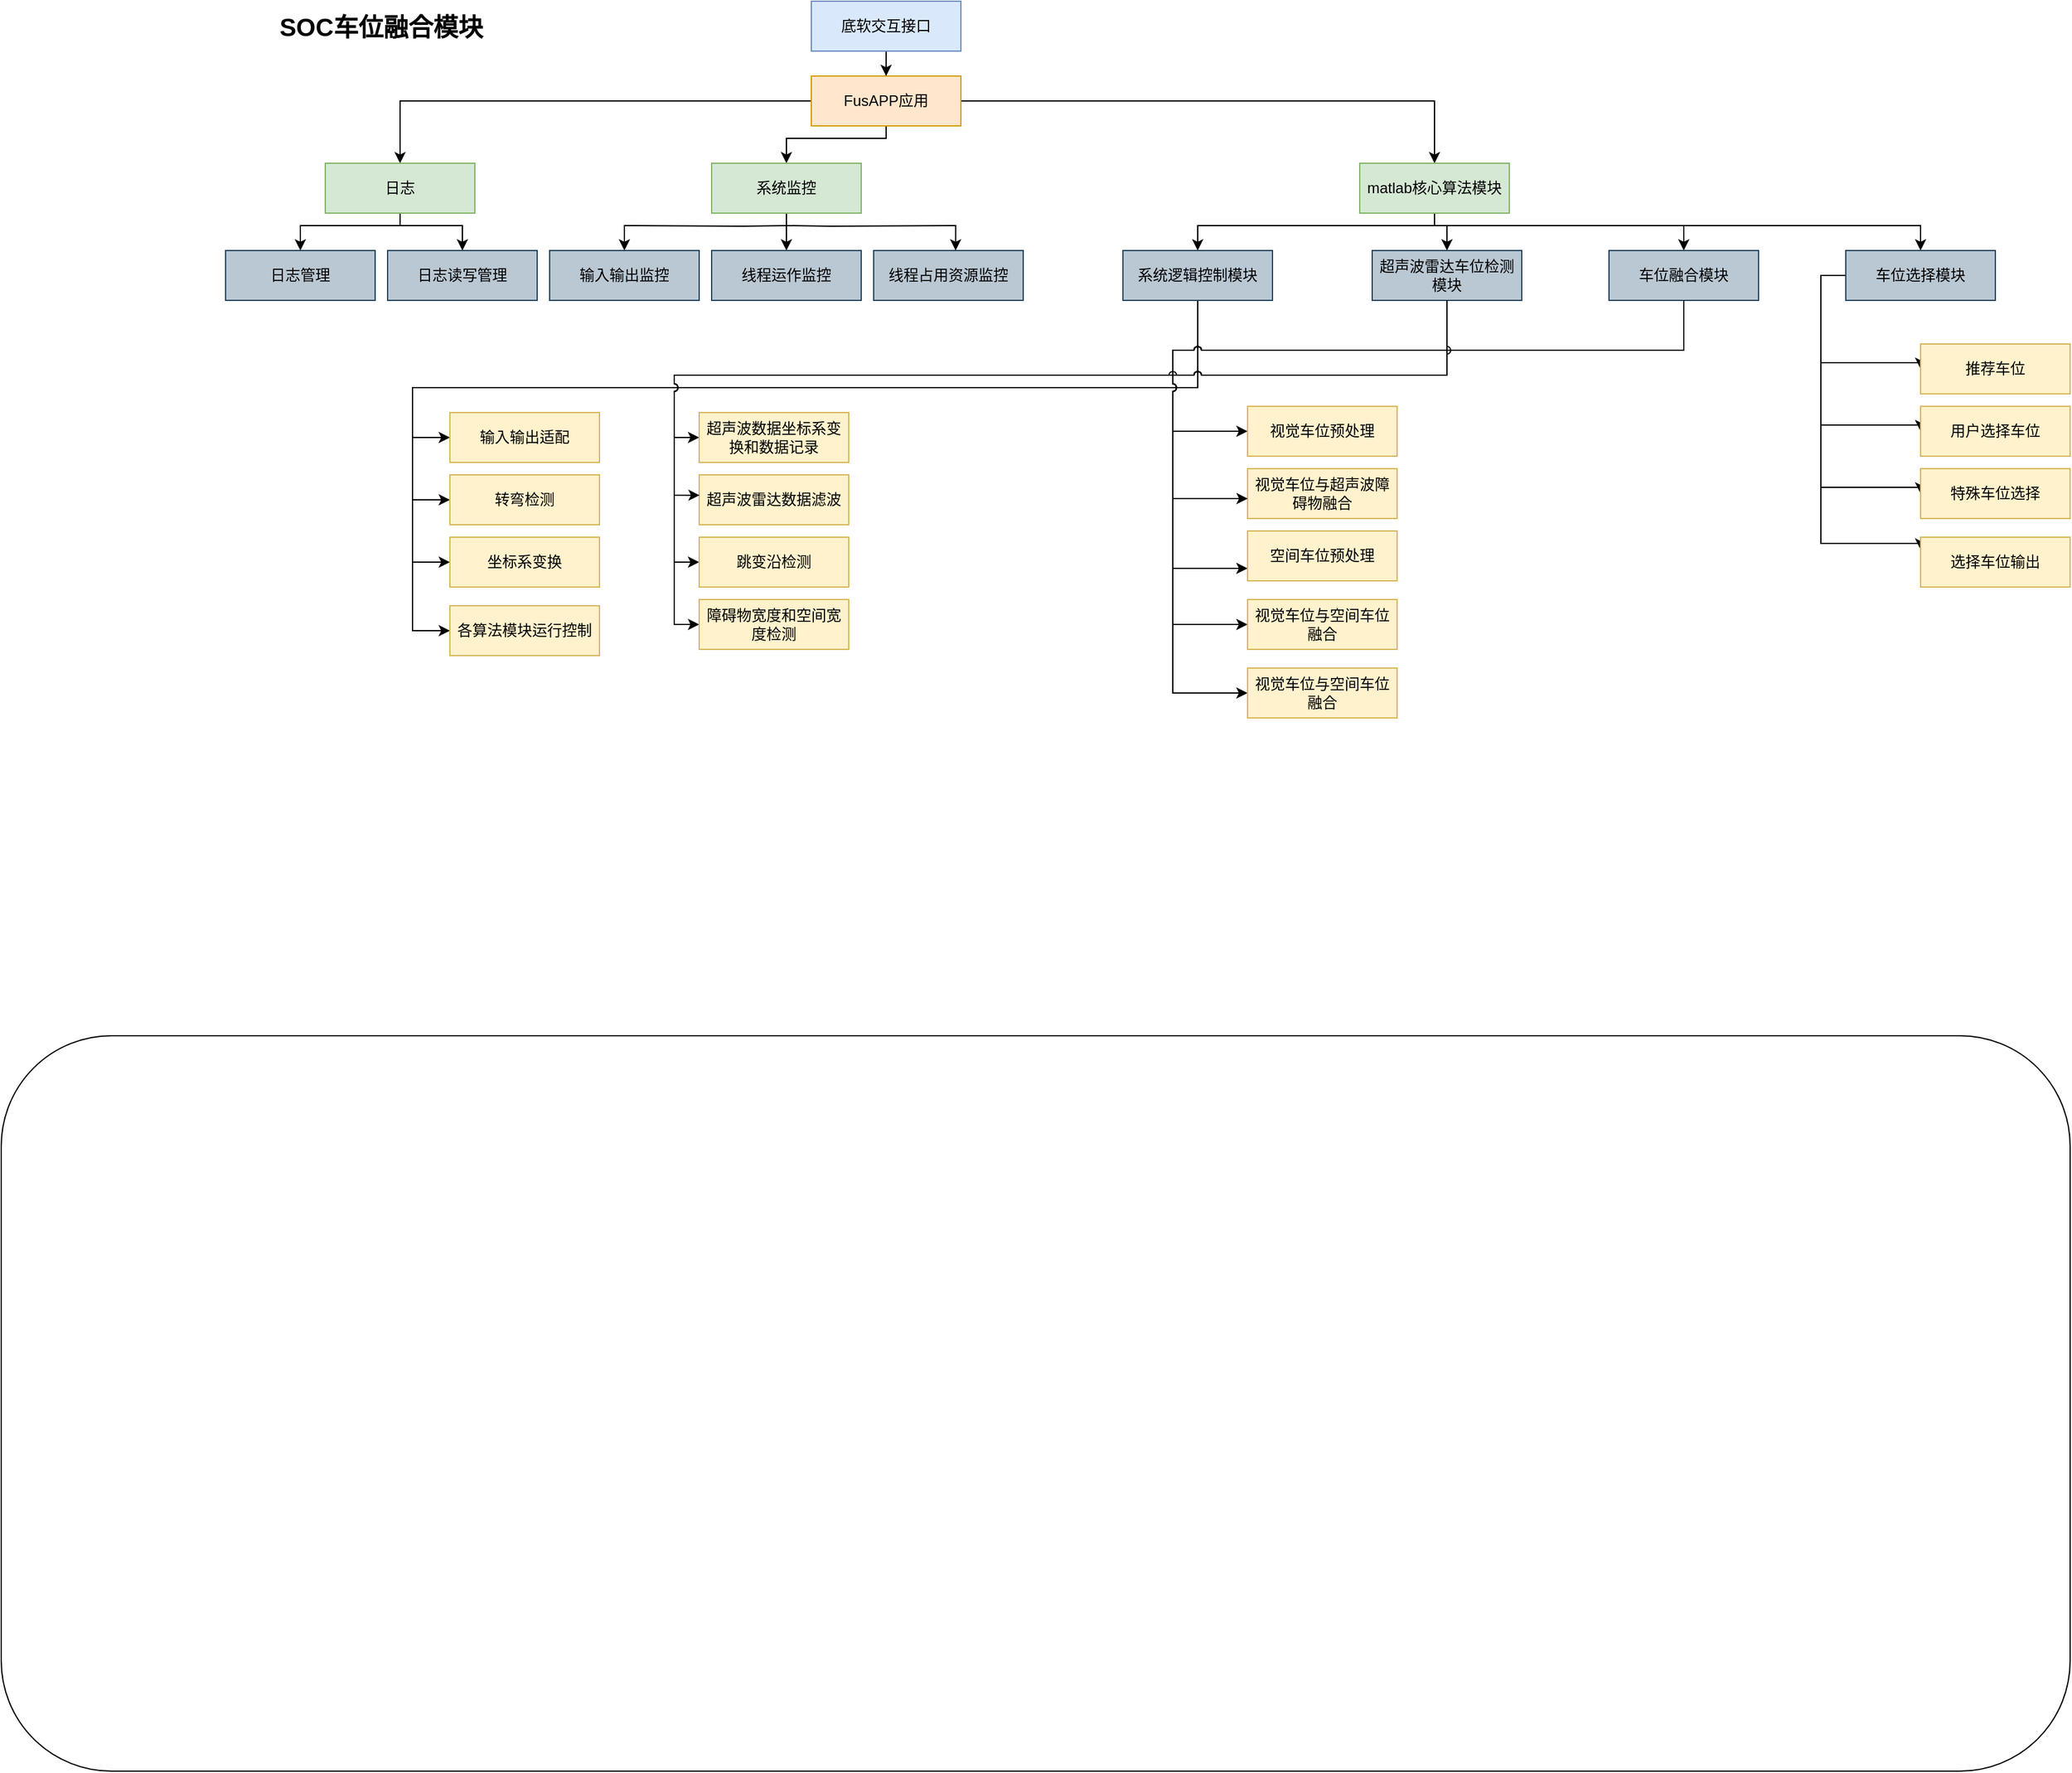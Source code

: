<mxfile version="22.1.17" type="github">
  <diagram name="第 1 页" id="v2VoE6i0zB2rasKz2DNC">
    <mxGraphModel dx="2074" dy="623" grid="1" gridSize="10" guides="1" tooltips="1" connect="1" arrows="1" fold="1" page="1" pageScale="1" pageWidth="827" pageHeight="1169" math="0" shadow="0">
      <root>
        <mxCell id="0" />
        <mxCell id="1" parent="0" />
        <mxCell id="D35mGMn1QWTD8DkZdU1f-2" value="" style="rounded=1;whiteSpace=wrap;html=1;" vertex="1" parent="1">
          <mxGeometry x="-280" y="950" width="1660" height="590" as="geometry" />
        </mxCell>
        <mxCell id="D35mGMn1QWTD8DkZdU1f-3" value="" style="edgeStyle=orthogonalEdgeStyle;rounded=0;orthogonalLoop=1;jettySize=auto;html=1;" edge="1" parent="1" source="D35mGMn1QWTD8DkZdU1f-4" target="D35mGMn1QWTD8DkZdU1f-8">
          <mxGeometry relative="1" as="geometry" />
        </mxCell>
        <mxCell id="D35mGMn1QWTD8DkZdU1f-4" value="底软交互接口" style="rounded=0;whiteSpace=wrap;html=1;fillColor=#dae8fc;strokeColor=#6c8ebf;" vertex="1" parent="1">
          <mxGeometry x="370" y="120" width="120" height="40" as="geometry" />
        </mxCell>
        <mxCell id="D35mGMn1QWTD8DkZdU1f-5" style="edgeStyle=orthogonalEdgeStyle;rounded=0;orthogonalLoop=1;jettySize=auto;html=1;entryX=0.5;entryY=0;entryDx=0;entryDy=0;" edge="1" parent="1" source="D35mGMn1QWTD8DkZdU1f-8" target="D35mGMn1QWTD8DkZdU1f-11">
          <mxGeometry relative="1" as="geometry" />
        </mxCell>
        <mxCell id="D35mGMn1QWTD8DkZdU1f-6" style="edgeStyle=orthogonalEdgeStyle;rounded=0;orthogonalLoop=1;jettySize=auto;html=1;" edge="1" parent="1" source="D35mGMn1QWTD8DkZdU1f-8" target="D35mGMn1QWTD8DkZdU1f-16">
          <mxGeometry relative="1" as="geometry" />
        </mxCell>
        <mxCell id="D35mGMn1QWTD8DkZdU1f-7" style="edgeStyle=orthogonalEdgeStyle;rounded=0;orthogonalLoop=1;jettySize=auto;html=1;" edge="1" parent="1" source="D35mGMn1QWTD8DkZdU1f-8" target="D35mGMn1QWTD8DkZdU1f-19">
          <mxGeometry relative="1" as="geometry">
            <Array as="points">
              <mxPoint x="430" y="230" />
              <mxPoint x="350" y="230" />
            </Array>
          </mxGeometry>
        </mxCell>
        <mxCell id="D35mGMn1QWTD8DkZdU1f-8" value="FusAPP应用" style="rounded=0;whiteSpace=wrap;html=1;fillColor=#ffe6cc;strokeColor=#d79b00;" vertex="1" parent="1">
          <mxGeometry x="370" y="180" width="120" height="40" as="geometry" />
        </mxCell>
        <mxCell id="D35mGMn1QWTD8DkZdU1f-9" style="edgeStyle=orthogonalEdgeStyle;rounded=0;orthogonalLoop=1;jettySize=auto;html=1;entryX=0.5;entryY=0;entryDx=0;entryDy=0;" edge="1" parent="1" source="D35mGMn1QWTD8DkZdU1f-11" target="D35mGMn1QWTD8DkZdU1f-24">
          <mxGeometry relative="1" as="geometry">
            <Array as="points">
              <mxPoint x="40" y="300" />
              <mxPoint x="-40" y="300" />
            </Array>
          </mxGeometry>
        </mxCell>
        <mxCell id="D35mGMn1QWTD8DkZdU1f-10" style="edgeStyle=orthogonalEdgeStyle;rounded=0;orthogonalLoop=1;jettySize=auto;html=1;" edge="1" parent="1" source="D35mGMn1QWTD8DkZdU1f-11" target="D35mGMn1QWTD8DkZdU1f-25">
          <mxGeometry relative="1" as="geometry">
            <Array as="points">
              <mxPoint x="40" y="300" />
              <mxPoint x="90" y="300" />
            </Array>
          </mxGeometry>
        </mxCell>
        <mxCell id="D35mGMn1QWTD8DkZdU1f-11" value="日志" style="rounded=0;whiteSpace=wrap;html=1;fillColor=#d5e8d4;strokeColor=#82b366;" vertex="1" parent="1">
          <mxGeometry x="-20" y="250" width="120" height="40" as="geometry" />
        </mxCell>
        <mxCell id="D35mGMn1QWTD8DkZdU1f-41" style="edgeStyle=orthogonalEdgeStyle;rounded=0;orthogonalLoop=1;jettySize=auto;html=1;entryX=0.5;entryY=0;entryDx=0;entryDy=0;" edge="1" parent="1" source="D35mGMn1QWTD8DkZdU1f-16" target="D35mGMn1QWTD8DkZdU1f-20">
          <mxGeometry relative="1" as="geometry">
            <Array as="points">
              <mxPoint x="870" y="300" />
              <mxPoint x="680" y="300" />
            </Array>
          </mxGeometry>
        </mxCell>
        <mxCell id="D35mGMn1QWTD8DkZdU1f-42" style="edgeStyle=orthogonalEdgeStyle;rounded=0;orthogonalLoop=1;jettySize=auto;html=1;entryX=0.5;entryY=0;entryDx=0;entryDy=0;" edge="1" parent="1" source="D35mGMn1QWTD8DkZdU1f-16" target="D35mGMn1QWTD8DkZdU1f-21">
          <mxGeometry relative="1" as="geometry">
            <Array as="points">
              <mxPoint x="870" y="300" />
              <mxPoint x="880" y="300" />
            </Array>
          </mxGeometry>
        </mxCell>
        <mxCell id="D35mGMn1QWTD8DkZdU1f-43" style="edgeStyle=orthogonalEdgeStyle;rounded=0;orthogonalLoop=1;jettySize=auto;html=1;entryX=0.5;entryY=0;entryDx=0;entryDy=0;" edge="1" parent="1" source="D35mGMn1QWTD8DkZdU1f-16" target="D35mGMn1QWTD8DkZdU1f-22">
          <mxGeometry relative="1" as="geometry">
            <Array as="points">
              <mxPoint x="870" y="300" />
              <mxPoint x="1070" y="300" />
            </Array>
          </mxGeometry>
        </mxCell>
        <mxCell id="D35mGMn1QWTD8DkZdU1f-44" style="edgeStyle=orthogonalEdgeStyle;rounded=0;orthogonalLoop=1;jettySize=auto;html=1;entryX=0.5;entryY=0;entryDx=0;entryDy=0;" edge="1" parent="1" source="D35mGMn1QWTD8DkZdU1f-16" target="D35mGMn1QWTD8DkZdU1f-23">
          <mxGeometry relative="1" as="geometry">
            <Array as="points">
              <mxPoint x="870" y="300" />
              <mxPoint x="1260" y="300" />
            </Array>
          </mxGeometry>
        </mxCell>
        <mxCell id="D35mGMn1QWTD8DkZdU1f-16" value="matlab核心算法模块" style="rounded=0;whiteSpace=wrap;html=1;fillColor=#d5e8d4;strokeColor=#82b366;" vertex="1" parent="1">
          <mxGeometry x="810" y="250" width="120" height="40" as="geometry" />
        </mxCell>
        <mxCell id="D35mGMn1QWTD8DkZdU1f-17" style="edgeStyle=orthogonalEdgeStyle;rounded=0;orthogonalLoop=1;jettySize=auto;html=1;entryX=0.5;entryY=0;entryDx=0;entryDy=0;" edge="1" parent="1" target="D35mGMn1QWTD8DkZdU1f-26">
          <mxGeometry relative="1" as="geometry">
            <mxPoint x="210" y="310" as="targetPoint" />
            <mxPoint x="350" y="300" as="sourcePoint" />
          </mxGeometry>
        </mxCell>
        <mxCell id="D35mGMn1QWTD8DkZdU1f-18" style="edgeStyle=orthogonalEdgeStyle;rounded=0;orthogonalLoop=1;jettySize=auto;html=1;entryX=0.5;entryY=0;entryDx=0;entryDy=0;" edge="1" parent="1" source="D35mGMn1QWTD8DkZdU1f-19" target="D35mGMn1QWTD8DkZdU1f-27">
          <mxGeometry relative="1" as="geometry" />
        </mxCell>
        <mxCell id="D35mGMn1QWTD8DkZdU1f-19" value="系统监控" style="rounded=0;whiteSpace=wrap;html=1;fillColor=#d5e8d4;strokeColor=#82b366;" vertex="1" parent="1">
          <mxGeometry x="290" y="250" width="120" height="40" as="geometry" />
        </mxCell>
        <mxCell id="D35mGMn1QWTD8DkZdU1f-62" style="edgeStyle=orthogonalEdgeStyle;rounded=0;orthogonalLoop=1;jettySize=auto;html=1;entryX=0;entryY=0.5;entryDx=0;entryDy=0;jumpStyle=arc;" edge="1" parent="1" source="D35mGMn1QWTD8DkZdU1f-20" target="D35mGMn1QWTD8DkZdU1f-61">
          <mxGeometry relative="1" as="geometry">
            <Array as="points">
              <mxPoint x="680" y="430" />
              <mxPoint x="50" y="430" />
              <mxPoint x="50" y="625" />
            </Array>
          </mxGeometry>
        </mxCell>
        <mxCell id="D35mGMn1QWTD8DkZdU1f-63" style="edgeStyle=orthogonalEdgeStyle;rounded=0;orthogonalLoop=1;jettySize=auto;html=1;entryX=0;entryY=0.5;entryDx=0;entryDy=0;jumpStyle=arc;" edge="1" parent="1" source="D35mGMn1QWTD8DkZdU1f-20" target="D35mGMn1QWTD8DkZdU1f-60">
          <mxGeometry relative="1" as="geometry">
            <Array as="points">
              <mxPoint x="680" y="430" />
              <mxPoint x="50" y="430" />
              <mxPoint x="50" y="570" />
            </Array>
          </mxGeometry>
        </mxCell>
        <mxCell id="D35mGMn1QWTD8DkZdU1f-64" style="edgeStyle=orthogonalEdgeStyle;rounded=0;orthogonalLoop=1;jettySize=auto;html=1;entryX=0;entryY=0.5;entryDx=0;entryDy=0;jumpStyle=arc;" edge="1" parent="1" source="D35mGMn1QWTD8DkZdU1f-20" target="D35mGMn1QWTD8DkZdU1f-57">
          <mxGeometry relative="1" as="geometry">
            <Array as="points">
              <mxPoint x="680" y="430" />
              <mxPoint x="50" y="430" />
              <mxPoint x="50" y="520" />
            </Array>
          </mxGeometry>
        </mxCell>
        <mxCell id="D35mGMn1QWTD8DkZdU1f-65" style="edgeStyle=orthogonalEdgeStyle;rounded=0;orthogonalLoop=1;jettySize=auto;html=1;entryX=0;entryY=0.5;entryDx=0;entryDy=0;jumpStyle=arc;" edge="1" parent="1" source="D35mGMn1QWTD8DkZdU1f-20" target="D35mGMn1QWTD8DkZdU1f-58">
          <mxGeometry relative="1" as="geometry">
            <Array as="points">
              <mxPoint x="680" y="430" />
              <mxPoint x="50" y="430" />
              <mxPoint x="50" y="470" />
            </Array>
          </mxGeometry>
        </mxCell>
        <mxCell id="D35mGMn1QWTD8DkZdU1f-20" value="系统逻辑控制模块" style="rounded=0;whiteSpace=wrap;html=1;fillColor=#bac8d3;strokeColor=#23445d;" vertex="1" parent="1">
          <mxGeometry x="620" y="320" width="120" height="40" as="geometry" />
        </mxCell>
        <mxCell id="D35mGMn1QWTD8DkZdU1f-72" style="edgeStyle=orthogonalEdgeStyle;rounded=0;orthogonalLoop=1;jettySize=auto;html=1;entryX=0;entryY=0.5;entryDx=0;entryDy=0;jumpStyle=arc;" edge="1" parent="1" source="D35mGMn1QWTD8DkZdU1f-21" target="D35mGMn1QWTD8DkZdU1f-66">
          <mxGeometry relative="1" as="geometry">
            <Array as="points">
              <mxPoint x="880" y="420" />
              <mxPoint x="260" y="420" />
              <mxPoint x="260" y="470" />
            </Array>
          </mxGeometry>
        </mxCell>
        <mxCell id="D35mGMn1QWTD8DkZdU1f-74" style="edgeStyle=orthogonalEdgeStyle;rounded=0;orthogonalLoop=1;jettySize=auto;html=1;entryX=0;entryY=0.5;entryDx=0;entryDy=0;jumpStyle=arc;" edge="1" parent="1" source="D35mGMn1QWTD8DkZdU1f-21" target="D35mGMn1QWTD8DkZdU1f-68">
          <mxGeometry relative="1" as="geometry">
            <Array as="points">
              <mxPoint x="880" y="420" />
              <mxPoint x="260" y="420" />
              <mxPoint x="260" y="570" />
            </Array>
          </mxGeometry>
        </mxCell>
        <mxCell id="D35mGMn1QWTD8DkZdU1f-75" style="edgeStyle=orthogonalEdgeStyle;rounded=0;orthogonalLoop=1;jettySize=auto;html=1;entryX=0;entryY=0.5;entryDx=0;entryDy=0;jumpStyle=arc;" edge="1" parent="1" source="D35mGMn1QWTD8DkZdU1f-21" target="D35mGMn1QWTD8DkZdU1f-70">
          <mxGeometry relative="1" as="geometry">
            <Array as="points">
              <mxPoint x="880" y="420" />
              <mxPoint x="260" y="420" />
              <mxPoint x="260" y="620" />
            </Array>
          </mxGeometry>
        </mxCell>
        <mxCell id="D35mGMn1QWTD8DkZdU1f-21" value="超声波雷达车位检测模块" style="rounded=0;whiteSpace=wrap;html=1;fillColor=#bac8d3;strokeColor=#23445d;" vertex="1" parent="1">
          <mxGeometry x="820" y="320" width="120" height="40" as="geometry" />
        </mxCell>
        <mxCell id="D35mGMn1QWTD8DkZdU1f-49" style="edgeStyle=orthogonalEdgeStyle;rounded=0;orthogonalLoop=1;jettySize=auto;html=1;entryX=0;entryY=0.5;entryDx=0;entryDy=0;jumpStyle=arc;" edge="1" parent="1" source="D35mGMn1QWTD8DkZdU1f-22" target="D35mGMn1QWTD8DkZdU1f-45">
          <mxGeometry relative="1" as="geometry">
            <Array as="points">
              <mxPoint x="1070" y="400" />
              <mxPoint x="660" y="400" />
              <mxPoint x="660" y="465" />
            </Array>
          </mxGeometry>
        </mxCell>
        <mxCell id="D35mGMn1QWTD8DkZdU1f-51" style="edgeStyle=orthogonalEdgeStyle;rounded=0;orthogonalLoop=1;jettySize=auto;html=1;entryX=0;entryY=0.5;entryDx=0;entryDy=0;jumpStyle=arc;" edge="1" parent="1" source="D35mGMn1QWTD8DkZdU1f-22" target="D35mGMn1QWTD8DkZdU1f-47">
          <mxGeometry relative="1" as="geometry">
            <Array as="points">
              <mxPoint x="1070" y="400" />
              <mxPoint x="660" y="400" />
              <mxPoint x="660" y="620" />
            </Array>
          </mxGeometry>
        </mxCell>
        <mxCell id="D35mGMn1QWTD8DkZdU1f-52" style="edgeStyle=orthogonalEdgeStyle;rounded=0;orthogonalLoop=1;jettySize=auto;html=1;entryX=0;entryY=0.5;entryDx=0;entryDy=0;jumpStyle=arc;" edge="1" parent="1" source="D35mGMn1QWTD8DkZdU1f-22" target="D35mGMn1QWTD8DkZdU1f-48">
          <mxGeometry relative="1" as="geometry">
            <Array as="points">
              <mxPoint x="1070" y="400" />
              <mxPoint x="660" y="400" />
              <mxPoint x="660" y="675" />
            </Array>
          </mxGeometry>
        </mxCell>
        <mxCell id="D35mGMn1QWTD8DkZdU1f-71" style="edgeStyle=orthogonalEdgeStyle;rounded=0;orthogonalLoop=1;jettySize=auto;html=1;entryX=0;entryY=0.75;entryDx=0;entryDy=0;jumpStyle=arc;" edge="1" parent="1" source="D35mGMn1QWTD8DkZdU1f-22" target="D35mGMn1QWTD8DkZdU1f-69">
          <mxGeometry relative="1" as="geometry">
            <Array as="points">
              <mxPoint x="1070" y="400" />
              <mxPoint x="660" y="400" />
              <mxPoint x="660" y="575" />
            </Array>
          </mxGeometry>
        </mxCell>
        <mxCell id="D35mGMn1QWTD8DkZdU1f-22" value="车位融合模块" style="rounded=0;whiteSpace=wrap;html=1;fillColor=#bac8d3;strokeColor=#23445d;" vertex="1" parent="1">
          <mxGeometry x="1010" y="320" width="120" height="40" as="geometry" />
        </mxCell>
        <mxCell id="D35mGMn1QWTD8DkZdU1f-53" style="edgeStyle=orthogonalEdgeStyle;rounded=0;orthogonalLoop=1;jettySize=auto;html=1;entryX=0;entryY=0.5;entryDx=0;entryDy=0;" edge="1" parent="1" source="D35mGMn1QWTD8DkZdU1f-23" target="D35mGMn1QWTD8DkZdU1f-32">
          <mxGeometry relative="1" as="geometry">
            <Array as="points">
              <mxPoint x="1180" y="340" />
              <mxPoint x="1180" y="410" />
            </Array>
          </mxGeometry>
        </mxCell>
        <mxCell id="D35mGMn1QWTD8DkZdU1f-54" style="edgeStyle=orthogonalEdgeStyle;rounded=0;orthogonalLoop=1;jettySize=auto;html=1;entryX=0;entryY=0.5;entryDx=0;entryDy=0;" edge="1" parent="1" source="D35mGMn1QWTD8DkZdU1f-23" target="D35mGMn1QWTD8DkZdU1f-34">
          <mxGeometry relative="1" as="geometry">
            <Array as="points">
              <mxPoint x="1180" y="340" />
              <mxPoint x="1180" y="460" />
            </Array>
          </mxGeometry>
        </mxCell>
        <mxCell id="D35mGMn1QWTD8DkZdU1f-55" style="edgeStyle=orthogonalEdgeStyle;rounded=0;orthogonalLoop=1;jettySize=auto;html=1;entryX=0;entryY=0.5;entryDx=0;entryDy=0;" edge="1" parent="1" source="D35mGMn1QWTD8DkZdU1f-23" target="D35mGMn1QWTD8DkZdU1f-35">
          <mxGeometry relative="1" as="geometry">
            <Array as="points">
              <mxPoint x="1180" y="340" />
              <mxPoint x="1180" y="510" />
            </Array>
          </mxGeometry>
        </mxCell>
        <mxCell id="D35mGMn1QWTD8DkZdU1f-56" style="edgeStyle=orthogonalEdgeStyle;rounded=0;orthogonalLoop=1;jettySize=auto;html=1;entryX=0;entryY=0.25;entryDx=0;entryDy=0;" edge="1" parent="1" target="D35mGMn1QWTD8DkZdU1f-36">
          <mxGeometry relative="1" as="geometry">
            <mxPoint x="1200" y="340.0" as="sourcePoint" />
            <mxPoint x="1160" y="545.0" as="targetPoint" />
            <Array as="points">
              <mxPoint x="1180" y="340" />
              <mxPoint x="1180" y="555" />
            </Array>
          </mxGeometry>
        </mxCell>
        <mxCell id="D35mGMn1QWTD8DkZdU1f-23" value="车位选择模块" style="rounded=0;whiteSpace=wrap;html=1;fillColor=#bac8d3;strokeColor=#23445d;" vertex="1" parent="1">
          <mxGeometry x="1200" y="320" width="120" height="40" as="geometry" />
        </mxCell>
        <mxCell id="D35mGMn1QWTD8DkZdU1f-24" value="日志管理" style="rounded=0;whiteSpace=wrap;html=1;fillColor=#bac8d3;strokeColor=#23445d;" vertex="1" parent="1">
          <mxGeometry x="-100" y="320" width="120" height="40" as="geometry" />
        </mxCell>
        <mxCell id="D35mGMn1QWTD8DkZdU1f-25" value="日志读写管理" style="rounded=0;whiteSpace=wrap;html=1;fillColor=#bac8d3;strokeColor=#23445d;" vertex="1" parent="1">
          <mxGeometry x="30" y="320" width="120" height="40" as="geometry" />
        </mxCell>
        <mxCell id="D35mGMn1QWTD8DkZdU1f-26" value="输入输出监控" style="rounded=0;whiteSpace=wrap;html=1;fillColor=#bac8d3;strokeColor=#23445d;" vertex="1" parent="1">
          <mxGeometry x="160" y="320" width="120" height="40" as="geometry" />
        </mxCell>
        <mxCell id="D35mGMn1QWTD8DkZdU1f-27" value="线程运作监控" style="rounded=0;whiteSpace=wrap;html=1;fillColor=#bac8d3;strokeColor=#23445d;" vertex="1" parent="1">
          <mxGeometry x="290" y="320" width="120" height="40" as="geometry" />
        </mxCell>
        <mxCell id="D35mGMn1QWTD8DkZdU1f-28" value="线程占用资源监控" style="rounded=0;whiteSpace=wrap;html=1;fillColor=#bac8d3;strokeColor=#23445d;" vertex="1" parent="1">
          <mxGeometry x="420" y="320" width="120" height="40" as="geometry" />
        </mxCell>
        <mxCell id="D35mGMn1QWTD8DkZdU1f-29" style="edgeStyle=orthogonalEdgeStyle;rounded=0;orthogonalLoop=1;jettySize=auto;html=1;entryX=0.548;entryY=-0.001;entryDx=0;entryDy=0;entryPerimeter=0;" edge="1" parent="1" target="D35mGMn1QWTD8DkZdU1f-28">
          <mxGeometry relative="1" as="geometry">
            <mxPoint x="350" y="300" as="sourcePoint" />
          </mxGeometry>
        </mxCell>
        <mxCell id="D35mGMn1QWTD8DkZdU1f-31" value="&lt;span style=&quot;font-size: 20px;&quot;&gt;&lt;font style=&quot;font-size: 20px;&quot;&gt;SOC车位融合模块&lt;/font&gt;&lt;/span&gt;" style="text;html=1;strokeColor=none;fillColor=none;align=center;verticalAlign=middle;whiteSpace=wrap;rounded=0;fontStyle=1;fontSize=20;" vertex="1" parent="1">
          <mxGeometry x="-80" y="125" width="210" height="30" as="geometry" />
        </mxCell>
        <mxCell id="D35mGMn1QWTD8DkZdU1f-32" value="推荐车位" style="rounded=0;whiteSpace=wrap;html=1;fillColor=#fff2cc;strokeColor=#d6b656;" vertex="1" parent="1">
          <mxGeometry x="1260" y="395" width="120" height="40" as="geometry" />
        </mxCell>
        <mxCell id="D35mGMn1QWTD8DkZdU1f-34" value="用户选择车位" style="rounded=0;whiteSpace=wrap;html=1;fillColor=#fff2cc;strokeColor=#d6b656;" vertex="1" parent="1">
          <mxGeometry x="1260" y="445" width="120" height="40" as="geometry" />
        </mxCell>
        <mxCell id="D35mGMn1QWTD8DkZdU1f-35" value="特殊车位选择" style="rounded=0;whiteSpace=wrap;html=1;fillColor=#fff2cc;strokeColor=#d6b656;" vertex="1" parent="1">
          <mxGeometry x="1260" y="495" width="120" height="40" as="geometry" />
        </mxCell>
        <mxCell id="D35mGMn1QWTD8DkZdU1f-36" value="选择车位输出" style="rounded=0;whiteSpace=wrap;html=1;fillColor=#fff2cc;strokeColor=#d6b656;" vertex="1" parent="1">
          <mxGeometry x="1260" y="550" width="120" height="40" as="geometry" />
        </mxCell>
        <mxCell id="D35mGMn1QWTD8DkZdU1f-45" value="视觉车位预处理" style="rounded=0;whiteSpace=wrap;html=1;fillColor=#fff2cc;strokeColor=#d6b656;" vertex="1" parent="1">
          <mxGeometry x="720" y="445" width="120" height="40" as="geometry" />
        </mxCell>
        <mxCell id="D35mGMn1QWTD8DkZdU1f-46" value="视觉车位与超声波障碍物融合" style="rounded=0;whiteSpace=wrap;html=1;fillColor=#fff2cc;strokeColor=#d6b656;" vertex="1" parent="1">
          <mxGeometry x="720" y="495" width="120" height="40" as="geometry" />
        </mxCell>
        <mxCell id="D35mGMn1QWTD8DkZdU1f-47" value="视觉车位与空间车位融合" style="rounded=0;whiteSpace=wrap;html=1;fillColor=#fff2cc;strokeColor=#d6b656;" vertex="1" parent="1">
          <mxGeometry x="720" y="600" width="120" height="40" as="geometry" />
        </mxCell>
        <mxCell id="D35mGMn1QWTD8DkZdU1f-48" value="视觉车位与空间车位融合" style="rounded=0;whiteSpace=wrap;html=1;fillColor=#fff2cc;strokeColor=#d6b656;" vertex="1" parent="1">
          <mxGeometry x="720" y="655" width="120" height="40" as="geometry" />
        </mxCell>
        <mxCell id="D35mGMn1QWTD8DkZdU1f-50" style="edgeStyle=orthogonalEdgeStyle;rounded=0;orthogonalLoop=1;jettySize=auto;html=1;entryX=0.001;entryY=0.601;entryDx=0;entryDy=0;entryPerimeter=0;exitX=0.5;exitY=1;exitDx=0;exitDy=0;jumpStyle=arc;" edge="1" parent="1" source="D35mGMn1QWTD8DkZdU1f-22" target="D35mGMn1QWTD8DkZdU1f-46">
          <mxGeometry relative="1" as="geometry">
            <Array as="points">
              <mxPoint x="1070" y="360" />
              <mxPoint x="1070" y="400" />
              <mxPoint x="660" y="400" />
              <mxPoint x="660" y="519" />
            </Array>
          </mxGeometry>
        </mxCell>
        <mxCell id="D35mGMn1QWTD8DkZdU1f-57" value="转弯检测" style="rounded=0;whiteSpace=wrap;html=1;fillColor=#fff2cc;strokeColor=#d6b656;" vertex="1" parent="1">
          <mxGeometry x="80" y="500" width="120" height="40" as="geometry" />
        </mxCell>
        <mxCell id="D35mGMn1QWTD8DkZdU1f-58" value="输入输出适配" style="rounded=0;whiteSpace=wrap;html=1;fillColor=#fff2cc;strokeColor=#d6b656;" vertex="1" parent="1">
          <mxGeometry x="80" y="450" width="120" height="40" as="geometry" />
        </mxCell>
        <mxCell id="D35mGMn1QWTD8DkZdU1f-60" value="坐标系变换" style="rounded=0;whiteSpace=wrap;html=1;fillColor=#fff2cc;strokeColor=#d6b656;" vertex="1" parent="1">
          <mxGeometry x="80" y="550" width="120" height="40" as="geometry" />
        </mxCell>
        <mxCell id="D35mGMn1QWTD8DkZdU1f-61" value="各算法模块运行控制" style="rounded=0;whiteSpace=wrap;html=1;fillColor=#fff2cc;strokeColor=#d6b656;" vertex="1" parent="1">
          <mxGeometry x="80" y="605" width="120" height="40" as="geometry" />
        </mxCell>
        <mxCell id="D35mGMn1QWTD8DkZdU1f-66" value="超声波数据坐标系变换和数据记录" style="rounded=0;whiteSpace=wrap;html=1;fillColor=#fff2cc;strokeColor=#d6b656;" vertex="1" parent="1">
          <mxGeometry x="280" y="450" width="120" height="40" as="geometry" />
        </mxCell>
        <mxCell id="D35mGMn1QWTD8DkZdU1f-67" value="超声波雷达数据滤波" style="rounded=0;whiteSpace=wrap;html=1;fillColor=#fff2cc;strokeColor=#d6b656;" vertex="1" parent="1">
          <mxGeometry x="280" y="500" width="120" height="40" as="geometry" />
        </mxCell>
        <mxCell id="D35mGMn1QWTD8DkZdU1f-68" value="跳变沿检测" style="rounded=0;whiteSpace=wrap;html=1;fillColor=#fff2cc;strokeColor=#d6b656;" vertex="1" parent="1">
          <mxGeometry x="280" y="550" width="120" height="40" as="geometry" />
        </mxCell>
        <mxCell id="D35mGMn1QWTD8DkZdU1f-69" value="空间车位预处理" style="rounded=0;whiteSpace=wrap;html=1;fillColor=#fff2cc;strokeColor=#d6b656;" vertex="1" parent="1">
          <mxGeometry x="720" y="545" width="120" height="40" as="geometry" />
        </mxCell>
        <mxCell id="D35mGMn1QWTD8DkZdU1f-70" value="障碍物宽度和空间宽度检测" style="rounded=0;whiteSpace=wrap;html=1;fillColor=#fff2cc;strokeColor=#d6b656;" vertex="1" parent="1">
          <mxGeometry x="280" y="600" width="120" height="40" as="geometry" />
        </mxCell>
        <mxCell id="D35mGMn1QWTD8DkZdU1f-73" style="edgeStyle=orthogonalEdgeStyle;rounded=0;orthogonalLoop=1;jettySize=auto;html=1;entryX=0.003;entryY=0.408;entryDx=0;entryDy=0;entryPerimeter=0;jumpStyle=arc;" edge="1" parent="1" source="D35mGMn1QWTD8DkZdU1f-21" target="D35mGMn1QWTD8DkZdU1f-67">
          <mxGeometry relative="1" as="geometry">
            <Array as="points">
              <mxPoint x="880" y="420" />
              <mxPoint x="260" y="420" />
              <mxPoint x="260" y="516" />
            </Array>
          </mxGeometry>
        </mxCell>
      </root>
    </mxGraphModel>
  </diagram>
</mxfile>
